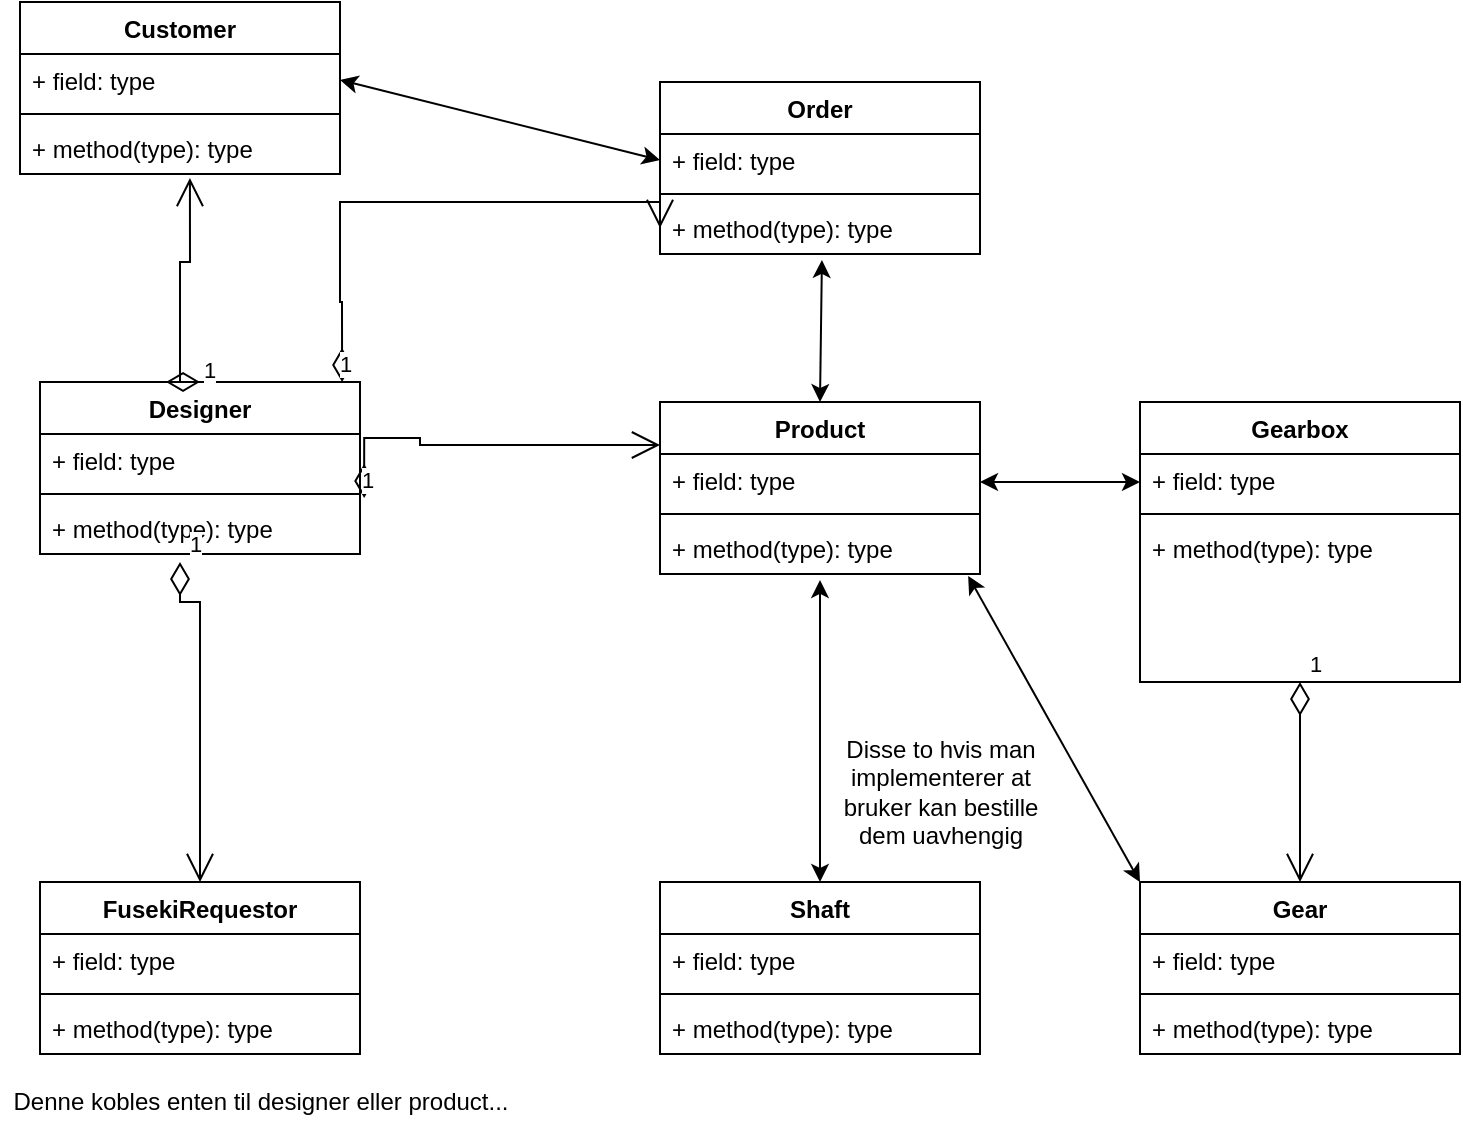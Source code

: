 <mxfile version="15.7.0" type="device"><diagram id="C5RBs43oDa-KdzZeNtuy" name="Page-1"><mxGraphModel dx="1681" dy="627" grid="1" gridSize="10" guides="1" tooltips="1" connect="1" arrows="1" fold="1" page="1" pageScale="1" pageWidth="827" pageHeight="1169" math="0" shadow="0"><root><mxCell id="WIyWlLk6GJQsqaUBKTNV-0"/><mxCell id="WIyWlLk6GJQsqaUBKTNV-1" parent="WIyWlLk6GJQsqaUBKTNV-0"/><mxCell id="nqWox4dX7X_OwQ-kaCHW-4" value="Customer" style="swimlane;fontStyle=1;align=center;verticalAlign=top;childLayout=stackLayout;horizontal=1;startSize=26;horizontalStack=0;resizeParent=1;resizeParentMax=0;resizeLast=0;collapsible=1;marginBottom=0;" vertex="1" parent="WIyWlLk6GJQsqaUBKTNV-1"><mxGeometry x="40" y="200" width="160" height="86" as="geometry"/></mxCell><mxCell id="nqWox4dX7X_OwQ-kaCHW-5" value="+ field: type" style="text;strokeColor=none;fillColor=none;align=left;verticalAlign=top;spacingLeft=4;spacingRight=4;overflow=hidden;rotatable=0;points=[[0,0.5],[1,0.5]];portConstraint=eastwest;" vertex="1" parent="nqWox4dX7X_OwQ-kaCHW-4"><mxGeometry y="26" width="160" height="26" as="geometry"/></mxCell><mxCell id="nqWox4dX7X_OwQ-kaCHW-6" value="" style="line;strokeWidth=1;fillColor=none;align=left;verticalAlign=middle;spacingTop=-1;spacingLeft=3;spacingRight=3;rotatable=0;labelPosition=right;points=[];portConstraint=eastwest;" vertex="1" parent="nqWox4dX7X_OwQ-kaCHW-4"><mxGeometry y="52" width="160" height="8" as="geometry"/></mxCell><mxCell id="nqWox4dX7X_OwQ-kaCHW-7" value="+ method(type): type" style="text;strokeColor=none;fillColor=none;align=left;verticalAlign=top;spacingLeft=4;spacingRight=4;overflow=hidden;rotatable=0;points=[[0,0.5],[1,0.5]];portConstraint=eastwest;" vertex="1" parent="nqWox4dX7X_OwQ-kaCHW-4"><mxGeometry y="60" width="160" height="26" as="geometry"/></mxCell><mxCell id="nqWox4dX7X_OwQ-kaCHW-8" value="Order" style="swimlane;fontStyle=1;align=center;verticalAlign=top;childLayout=stackLayout;horizontal=1;startSize=26;horizontalStack=0;resizeParent=1;resizeParentMax=0;resizeLast=0;collapsible=1;marginBottom=0;" vertex="1" parent="WIyWlLk6GJQsqaUBKTNV-1"><mxGeometry x="360" y="240" width="160" height="86" as="geometry"/></mxCell><mxCell id="nqWox4dX7X_OwQ-kaCHW-9" value="+ field: type" style="text;strokeColor=none;fillColor=none;align=left;verticalAlign=top;spacingLeft=4;spacingRight=4;overflow=hidden;rotatable=0;points=[[0,0.5],[1,0.5]];portConstraint=eastwest;" vertex="1" parent="nqWox4dX7X_OwQ-kaCHW-8"><mxGeometry y="26" width="160" height="26" as="geometry"/></mxCell><mxCell id="nqWox4dX7X_OwQ-kaCHW-10" value="" style="line;strokeWidth=1;fillColor=none;align=left;verticalAlign=middle;spacingTop=-1;spacingLeft=3;spacingRight=3;rotatable=0;labelPosition=right;points=[];portConstraint=eastwest;" vertex="1" parent="nqWox4dX7X_OwQ-kaCHW-8"><mxGeometry y="52" width="160" height="8" as="geometry"/></mxCell><mxCell id="nqWox4dX7X_OwQ-kaCHW-11" value="+ method(type): type" style="text;strokeColor=none;fillColor=none;align=left;verticalAlign=top;spacingLeft=4;spacingRight=4;overflow=hidden;rotatable=0;points=[[0,0.5],[1,0.5]];portConstraint=eastwest;" vertex="1" parent="nqWox4dX7X_OwQ-kaCHW-8"><mxGeometry y="60" width="160" height="26" as="geometry"/></mxCell><mxCell id="nqWox4dX7X_OwQ-kaCHW-12" value="Gear" style="swimlane;fontStyle=1;align=center;verticalAlign=top;childLayout=stackLayout;horizontal=1;startSize=26;horizontalStack=0;resizeParent=1;resizeParentMax=0;resizeLast=0;collapsible=1;marginBottom=0;" vertex="1" parent="WIyWlLk6GJQsqaUBKTNV-1"><mxGeometry x="600" y="640" width="160" height="86" as="geometry"/></mxCell><mxCell id="nqWox4dX7X_OwQ-kaCHW-13" value="+ field: type" style="text;strokeColor=none;fillColor=none;align=left;verticalAlign=top;spacingLeft=4;spacingRight=4;overflow=hidden;rotatable=0;points=[[0,0.5],[1,0.5]];portConstraint=eastwest;" vertex="1" parent="nqWox4dX7X_OwQ-kaCHW-12"><mxGeometry y="26" width="160" height="26" as="geometry"/></mxCell><mxCell id="nqWox4dX7X_OwQ-kaCHW-14" value="" style="line;strokeWidth=1;fillColor=none;align=left;verticalAlign=middle;spacingTop=-1;spacingLeft=3;spacingRight=3;rotatable=0;labelPosition=right;points=[];portConstraint=eastwest;" vertex="1" parent="nqWox4dX7X_OwQ-kaCHW-12"><mxGeometry y="52" width="160" height="8" as="geometry"/></mxCell><mxCell id="nqWox4dX7X_OwQ-kaCHW-15" value="+ method(type): type" style="text;strokeColor=none;fillColor=none;align=left;verticalAlign=top;spacingLeft=4;spacingRight=4;overflow=hidden;rotatable=0;points=[[0,0.5],[1,0.5]];portConstraint=eastwest;" vertex="1" parent="nqWox4dX7X_OwQ-kaCHW-12"><mxGeometry y="60" width="160" height="26" as="geometry"/></mxCell><mxCell id="nqWox4dX7X_OwQ-kaCHW-16" value="Gearbox" style="swimlane;fontStyle=1;align=center;verticalAlign=top;childLayout=stackLayout;horizontal=1;startSize=26;horizontalStack=0;resizeParent=1;resizeParentMax=0;resizeLast=0;collapsible=1;marginBottom=0;" vertex="1" parent="WIyWlLk6GJQsqaUBKTNV-1"><mxGeometry x="600" y="400" width="160" height="140" as="geometry"/></mxCell><mxCell id="nqWox4dX7X_OwQ-kaCHW-17" value="+ field: type" style="text;strokeColor=none;fillColor=none;align=left;verticalAlign=top;spacingLeft=4;spacingRight=4;overflow=hidden;rotatable=0;points=[[0,0.5],[1,0.5]];portConstraint=eastwest;" vertex="1" parent="nqWox4dX7X_OwQ-kaCHW-16"><mxGeometry y="26" width="160" height="26" as="geometry"/></mxCell><mxCell id="nqWox4dX7X_OwQ-kaCHW-18" value="" style="line;strokeWidth=1;fillColor=none;align=left;verticalAlign=middle;spacingTop=-1;spacingLeft=3;spacingRight=3;rotatable=0;labelPosition=right;points=[];portConstraint=eastwest;" vertex="1" parent="nqWox4dX7X_OwQ-kaCHW-16"><mxGeometry y="52" width="160" height="8" as="geometry"/></mxCell><mxCell id="nqWox4dX7X_OwQ-kaCHW-19" value="+ method(type): type" style="text;strokeColor=none;fillColor=none;align=left;verticalAlign=top;spacingLeft=4;spacingRight=4;overflow=hidden;rotatable=0;points=[[0,0.5],[1,0.5]];portConstraint=eastwest;" vertex="1" parent="nqWox4dX7X_OwQ-kaCHW-16"><mxGeometry y="60" width="160" height="80" as="geometry"/></mxCell><mxCell id="nqWox4dX7X_OwQ-kaCHW-20" value="Product" style="swimlane;fontStyle=1;align=center;verticalAlign=top;childLayout=stackLayout;horizontal=1;startSize=26;horizontalStack=0;resizeParent=1;resizeParentMax=0;resizeLast=0;collapsible=1;marginBottom=0;" vertex="1" parent="WIyWlLk6GJQsqaUBKTNV-1"><mxGeometry x="360" y="400" width="160" height="86" as="geometry"/></mxCell><mxCell id="nqWox4dX7X_OwQ-kaCHW-21" value="+ field: type" style="text;strokeColor=none;fillColor=none;align=left;verticalAlign=top;spacingLeft=4;spacingRight=4;overflow=hidden;rotatable=0;points=[[0,0.5],[1,0.5]];portConstraint=eastwest;" vertex="1" parent="nqWox4dX7X_OwQ-kaCHW-20"><mxGeometry y="26" width="160" height="26" as="geometry"/></mxCell><mxCell id="nqWox4dX7X_OwQ-kaCHW-22" value="" style="line;strokeWidth=1;fillColor=none;align=left;verticalAlign=middle;spacingTop=-1;spacingLeft=3;spacingRight=3;rotatable=0;labelPosition=right;points=[];portConstraint=eastwest;" vertex="1" parent="nqWox4dX7X_OwQ-kaCHW-20"><mxGeometry y="52" width="160" height="8" as="geometry"/></mxCell><mxCell id="nqWox4dX7X_OwQ-kaCHW-23" value="+ method(type): type" style="text;strokeColor=none;fillColor=none;align=left;verticalAlign=top;spacingLeft=4;spacingRight=4;overflow=hidden;rotatable=0;points=[[0,0.5],[1,0.5]];portConstraint=eastwest;" vertex="1" parent="nqWox4dX7X_OwQ-kaCHW-20"><mxGeometry y="60" width="160" height="26" as="geometry"/></mxCell><mxCell id="nqWox4dX7X_OwQ-kaCHW-24" value="" style="endArrow=classic;startArrow=classic;html=1;rounded=0;exitX=1;exitY=0.5;exitDx=0;exitDy=0;entryX=0;entryY=0.5;entryDx=0;entryDy=0;" edge="1" parent="WIyWlLk6GJQsqaUBKTNV-1" source="nqWox4dX7X_OwQ-kaCHW-5" target="nqWox4dX7X_OwQ-kaCHW-9"><mxGeometry width="50" height="50" relative="1" as="geometry"><mxPoint x="210" y="268" as="sourcePoint"/><mxPoint x="260" y="218" as="targetPoint"/></mxGeometry></mxCell><mxCell id="nqWox4dX7X_OwQ-kaCHW-25" value="" style="endArrow=classic;startArrow=classic;html=1;rounded=0;" edge="1" parent="WIyWlLk6GJQsqaUBKTNV-1"><mxGeometry width="50" height="50" relative="1" as="geometry"><mxPoint x="520" y="440" as="sourcePoint"/><mxPoint x="600" y="440" as="targetPoint"/></mxGeometry></mxCell><mxCell id="nqWox4dX7X_OwQ-kaCHW-27" value="" style="endArrow=classic;startArrow=classic;html=1;rounded=0;exitX=0.5;exitY=0;exitDx=0;exitDy=0;entryX=0.506;entryY=1.115;entryDx=0;entryDy=0;entryPerimeter=0;" edge="1" parent="WIyWlLk6GJQsqaUBKTNV-1" source="nqWox4dX7X_OwQ-kaCHW-20" target="nqWox4dX7X_OwQ-kaCHW-11"><mxGeometry width="50" height="50" relative="1" as="geometry"><mxPoint x="380" y="360" as="sourcePoint"/><mxPoint x="470" y="370" as="targetPoint"/></mxGeometry></mxCell><mxCell id="nqWox4dX7X_OwQ-kaCHW-28" value="1" style="endArrow=open;html=1;endSize=12;startArrow=diamondThin;startSize=14;startFill=0;edgeStyle=orthogonalEdgeStyle;align=left;verticalAlign=bottom;rounded=0;entryX=0.5;entryY=0;entryDx=0;entryDy=0;" edge="1" parent="WIyWlLk6GJQsqaUBKTNV-1" target="nqWox4dX7X_OwQ-kaCHW-12"><mxGeometry x="-1" y="3" relative="1" as="geometry"><mxPoint x="680" y="540" as="sourcePoint"/><mxPoint x="570" y="600" as="targetPoint"/><Array as="points"><mxPoint x="680" y="570"/><mxPoint x="680" y="570"/></Array></mxGeometry></mxCell><mxCell id="nqWox4dX7X_OwQ-kaCHW-29" value="" style="endArrow=classic;startArrow=classic;html=1;rounded=0;entryX=0.963;entryY=1.038;entryDx=0;entryDy=0;entryPerimeter=0;exitX=0;exitY=0;exitDx=0;exitDy=0;" edge="1" parent="WIyWlLk6GJQsqaUBKTNV-1" source="nqWox4dX7X_OwQ-kaCHW-12" target="nqWox4dX7X_OwQ-kaCHW-23"><mxGeometry width="50" height="50" relative="1" as="geometry"><mxPoint x="470" y="620" as="sourcePoint"/><mxPoint x="520" y="570" as="targetPoint"/></mxGeometry></mxCell><mxCell id="nqWox4dX7X_OwQ-kaCHW-30" value="Shaft" style="swimlane;fontStyle=1;align=center;verticalAlign=top;childLayout=stackLayout;horizontal=1;startSize=26;horizontalStack=0;resizeParent=1;resizeParentMax=0;resizeLast=0;collapsible=1;marginBottom=0;" vertex="1" parent="WIyWlLk6GJQsqaUBKTNV-1"><mxGeometry x="360" y="640" width="160" height="86" as="geometry"/></mxCell><mxCell id="nqWox4dX7X_OwQ-kaCHW-31" value="+ field: type" style="text;strokeColor=none;fillColor=none;align=left;verticalAlign=top;spacingLeft=4;spacingRight=4;overflow=hidden;rotatable=0;points=[[0,0.5],[1,0.5]];portConstraint=eastwest;" vertex="1" parent="nqWox4dX7X_OwQ-kaCHW-30"><mxGeometry y="26" width="160" height="26" as="geometry"/></mxCell><mxCell id="nqWox4dX7X_OwQ-kaCHW-32" value="" style="line;strokeWidth=1;fillColor=none;align=left;verticalAlign=middle;spacingTop=-1;spacingLeft=3;spacingRight=3;rotatable=0;labelPosition=right;points=[];portConstraint=eastwest;" vertex="1" parent="nqWox4dX7X_OwQ-kaCHW-30"><mxGeometry y="52" width="160" height="8" as="geometry"/></mxCell><mxCell id="nqWox4dX7X_OwQ-kaCHW-33" value="+ method(type): type" style="text;strokeColor=none;fillColor=none;align=left;verticalAlign=top;spacingLeft=4;spacingRight=4;overflow=hidden;rotatable=0;points=[[0,0.5],[1,0.5]];portConstraint=eastwest;" vertex="1" parent="nqWox4dX7X_OwQ-kaCHW-30"><mxGeometry y="60" width="160" height="26" as="geometry"/></mxCell><mxCell id="nqWox4dX7X_OwQ-kaCHW-34" value="" style="endArrow=classic;startArrow=classic;html=1;rounded=0;exitX=0.5;exitY=0;exitDx=0;exitDy=0;entryX=0.5;entryY=1.115;entryDx=0;entryDy=0;entryPerimeter=0;" edge="1" parent="WIyWlLk6GJQsqaUBKTNV-1" source="nqWox4dX7X_OwQ-kaCHW-30" target="nqWox4dX7X_OwQ-kaCHW-23"><mxGeometry width="50" height="50" relative="1" as="geometry"><mxPoint x="455.92" y="670" as="sourcePoint"/><mxPoint x="430" y="540" as="targetPoint"/></mxGeometry></mxCell><mxCell id="nqWox4dX7X_OwQ-kaCHW-35" value="Disse to hvis man &lt;br&gt;implementerer at &lt;br&gt;bruker kan bestille &lt;br&gt;dem uavhengig" style="text;html=1;align=center;verticalAlign=middle;resizable=0;points=[];autosize=1;strokeColor=none;fillColor=none;" vertex="1" parent="WIyWlLk6GJQsqaUBKTNV-1"><mxGeometry x="445" y="565" width="110" height="60" as="geometry"/></mxCell><mxCell id="nqWox4dX7X_OwQ-kaCHW-36" value="Designer" style="swimlane;fontStyle=1;align=center;verticalAlign=top;childLayout=stackLayout;horizontal=1;startSize=26;horizontalStack=0;resizeParent=1;resizeParentMax=0;resizeLast=0;collapsible=1;marginBottom=0;" vertex="1" parent="WIyWlLk6GJQsqaUBKTNV-1"><mxGeometry x="50" y="390" width="160" height="86" as="geometry"/></mxCell><mxCell id="nqWox4dX7X_OwQ-kaCHW-37" value="+ field: type" style="text;strokeColor=none;fillColor=none;align=left;verticalAlign=top;spacingLeft=4;spacingRight=4;overflow=hidden;rotatable=0;points=[[0,0.5],[1,0.5]];portConstraint=eastwest;" vertex="1" parent="nqWox4dX7X_OwQ-kaCHW-36"><mxGeometry y="26" width="160" height="26" as="geometry"/></mxCell><mxCell id="nqWox4dX7X_OwQ-kaCHW-38" value="" style="line;strokeWidth=1;fillColor=none;align=left;verticalAlign=middle;spacingTop=-1;spacingLeft=3;spacingRight=3;rotatable=0;labelPosition=right;points=[];portConstraint=eastwest;" vertex="1" parent="nqWox4dX7X_OwQ-kaCHW-36"><mxGeometry y="52" width="160" height="8" as="geometry"/></mxCell><mxCell id="nqWox4dX7X_OwQ-kaCHW-39" value="+ method(type): type" style="text;strokeColor=none;fillColor=none;align=left;verticalAlign=top;spacingLeft=4;spacingRight=4;overflow=hidden;rotatable=0;points=[[0,0.5],[1,0.5]];portConstraint=eastwest;" vertex="1" parent="nqWox4dX7X_OwQ-kaCHW-36"><mxGeometry y="60" width="160" height="26" as="geometry"/></mxCell><mxCell id="nqWox4dX7X_OwQ-kaCHW-43" value="1" style="endArrow=open;html=1;endSize=12;startArrow=diamondThin;startSize=14;startFill=0;edgeStyle=orthogonalEdgeStyle;align=left;verticalAlign=bottom;rounded=0;entryX=0;entryY=0.25;entryDx=0;entryDy=0;exitX=1.013;exitY=-0.077;exitDx=0;exitDy=0;exitPerimeter=0;" edge="1" parent="WIyWlLk6GJQsqaUBKTNV-1" source="nqWox4dX7X_OwQ-kaCHW-39" target="nqWox4dX7X_OwQ-kaCHW-20"><mxGeometry x="-1" y="3" relative="1" as="geometry"><mxPoint x="110" y="470" as="sourcePoint"/><mxPoint x="110" y="570" as="targetPoint"/><Array as="points"><mxPoint x="240" y="418"/><mxPoint x="240" y="422"/></Array></mxGeometry></mxCell><mxCell id="nqWox4dX7X_OwQ-kaCHW-44" value="1" style="endArrow=open;html=1;endSize=12;startArrow=diamondThin;startSize=14;startFill=0;edgeStyle=orthogonalEdgeStyle;align=left;verticalAlign=bottom;rounded=0;entryX=0;entryY=0.5;entryDx=0;entryDy=0;exitX=0.944;exitY=0;exitDx=0;exitDy=0;exitPerimeter=0;" edge="1" parent="WIyWlLk6GJQsqaUBKTNV-1" source="nqWox4dX7X_OwQ-kaCHW-36" target="nqWox4dX7X_OwQ-kaCHW-11"><mxGeometry x="-1" y="3" relative="1" as="geometry"><mxPoint x="250" y="390" as="sourcePoint"/><mxPoint x="250" y="570" as="targetPoint"/><Array as="points"><mxPoint x="201" y="350"/><mxPoint x="200" y="350"/><mxPoint x="200" y="300"/><mxPoint x="360" y="300"/></Array></mxGeometry></mxCell><mxCell id="nqWox4dX7X_OwQ-kaCHW-45" value="1" style="endArrow=open;html=1;endSize=12;startArrow=diamondThin;startSize=14;startFill=0;edgeStyle=orthogonalEdgeStyle;align=left;verticalAlign=bottom;rounded=0;entryX=0.531;entryY=1.077;entryDx=0;entryDy=0;exitX=0.5;exitY=0;exitDx=0;exitDy=0;entryPerimeter=0;" edge="1" parent="WIyWlLk6GJQsqaUBKTNV-1" source="nqWox4dX7X_OwQ-kaCHW-36" target="nqWox4dX7X_OwQ-kaCHW-7"><mxGeometry x="-1" y="3" relative="1" as="geometry"><mxPoint x="150.0" y="344.998" as="sourcePoint"/><mxPoint x="226.96" y="250" as="targetPoint"/><Array as="points"><mxPoint x="120" y="330"/><mxPoint x="125" y="330"/></Array></mxGeometry></mxCell><mxCell id="nqWox4dX7X_OwQ-kaCHW-47" value="FusekiRequestor" style="swimlane;fontStyle=1;align=center;verticalAlign=top;childLayout=stackLayout;horizontal=1;startSize=26;horizontalStack=0;resizeParent=1;resizeParentMax=0;resizeLast=0;collapsible=1;marginBottom=0;" vertex="1" parent="WIyWlLk6GJQsqaUBKTNV-1"><mxGeometry x="50" y="640" width="160" height="86" as="geometry"/></mxCell><mxCell id="nqWox4dX7X_OwQ-kaCHW-48" value="+ field: type" style="text;strokeColor=none;fillColor=none;align=left;verticalAlign=top;spacingLeft=4;spacingRight=4;overflow=hidden;rotatable=0;points=[[0,0.5],[1,0.5]];portConstraint=eastwest;" vertex="1" parent="nqWox4dX7X_OwQ-kaCHW-47"><mxGeometry y="26" width="160" height="26" as="geometry"/></mxCell><mxCell id="nqWox4dX7X_OwQ-kaCHW-49" value="" style="line;strokeWidth=1;fillColor=none;align=left;verticalAlign=middle;spacingTop=-1;spacingLeft=3;spacingRight=3;rotatable=0;labelPosition=right;points=[];portConstraint=eastwest;" vertex="1" parent="nqWox4dX7X_OwQ-kaCHW-47"><mxGeometry y="52" width="160" height="8" as="geometry"/></mxCell><mxCell id="nqWox4dX7X_OwQ-kaCHW-50" value="+ method(type): type" style="text;strokeColor=none;fillColor=none;align=left;verticalAlign=top;spacingLeft=4;spacingRight=4;overflow=hidden;rotatable=0;points=[[0,0.5],[1,0.5]];portConstraint=eastwest;" vertex="1" parent="nqWox4dX7X_OwQ-kaCHW-47"><mxGeometry y="60" width="160" height="26" as="geometry"/></mxCell><mxCell id="nqWox4dX7X_OwQ-kaCHW-51" value="Denne kobles enten til designer eller product..." style="text;html=1;align=center;verticalAlign=middle;resizable=0;points=[];autosize=1;strokeColor=none;fillColor=none;" vertex="1" parent="WIyWlLk6GJQsqaUBKTNV-1"><mxGeometry x="30" y="740" width="260" height="20" as="geometry"/></mxCell><mxCell id="nqWox4dX7X_OwQ-kaCHW-52" value="1" style="endArrow=open;html=1;endSize=12;startArrow=diamondThin;startSize=14;startFill=0;edgeStyle=orthogonalEdgeStyle;align=left;verticalAlign=bottom;rounded=0;entryX=0.5;entryY=0;entryDx=0;entryDy=0;" edge="1" parent="WIyWlLk6GJQsqaUBKTNV-1" target="nqWox4dX7X_OwQ-kaCHW-47"><mxGeometry x="-1" y="3" relative="1" as="geometry"><mxPoint x="120" y="480" as="sourcePoint"/><mxPoint x="119.71" y="586" as="targetPoint"/><Array as="points"><mxPoint x="120" y="500"/><mxPoint x="130" y="500"/></Array></mxGeometry></mxCell></root></mxGraphModel></diagram></mxfile>